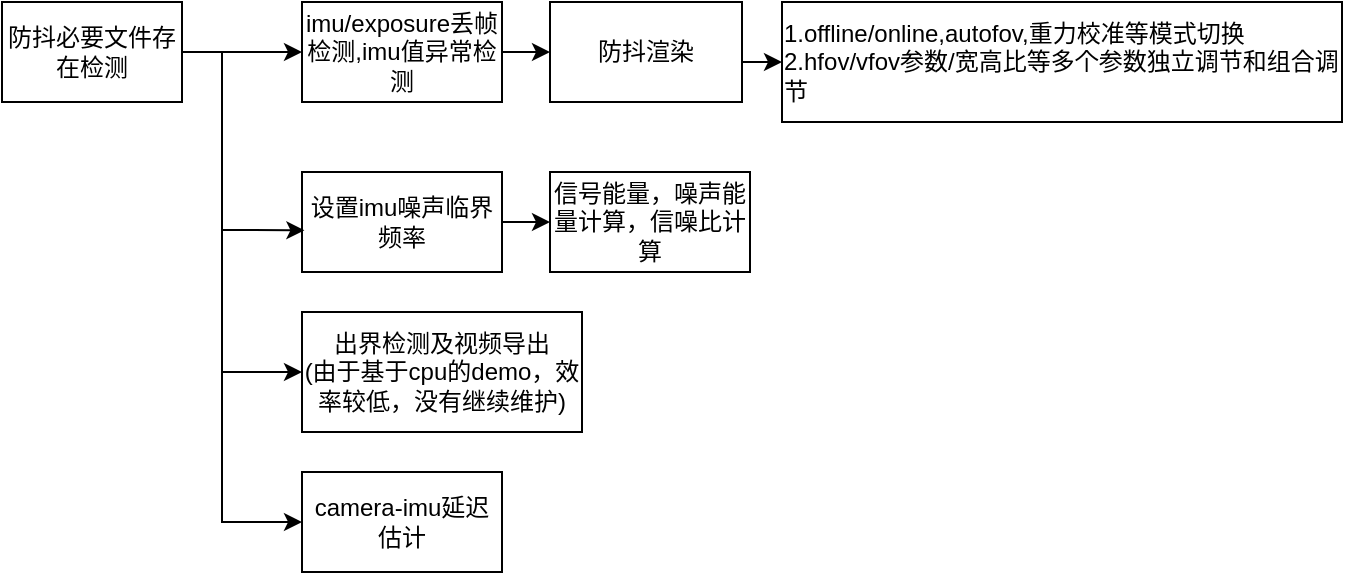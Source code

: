 <mxfile version="16.4.5" type="github">
  <diagram id="7Ata5RO5lJRYupNyB6cd" name="Page-1">
    <mxGraphModel dx="774" dy="453" grid="0" gridSize="10" guides="1" tooltips="1" connect="1" arrows="1" fold="1" page="1" pageScale="1" pageWidth="827" pageHeight="1169" math="0" shadow="0">
      <root>
        <mxCell id="0" />
        <mxCell id="1" parent="0" />
        <mxCell id="CHusvIksEPEJU4cAvi0p-1" value="防抖必要文件存在检测" style="rounded=0;whiteSpace=wrap;html=1;" parent="1" vertex="1">
          <mxGeometry x="50" y="65" width="90" height="50" as="geometry" />
        </mxCell>
        <mxCell id="CHusvIksEPEJU4cAvi0p-2" value="" style="endArrow=classic;html=1;rounded=0;exitX=1;exitY=0.5;exitDx=0;exitDy=0;entryX=0;entryY=0.5;entryDx=0;entryDy=0;" parent="1" source="CHusvIksEPEJU4cAvi0p-1" edge="1" target="CHusvIksEPEJU4cAvi0p-3">
          <mxGeometry width="50" height="50" relative="1" as="geometry">
            <mxPoint x="390" y="430" as="sourcePoint" />
            <mxPoint x="95" y="170" as="targetPoint" />
            <Array as="points" />
          </mxGeometry>
        </mxCell>
        <mxCell id="CHusvIksEPEJU4cAvi0p-3" value="&lt;div&gt;imu/exposure丢帧检测,imu值异常检测&lt;/div&gt;" style="rounded=0;whiteSpace=wrap;html=1;" parent="1" vertex="1">
          <mxGeometry x="200" y="65" width="100" height="50" as="geometry" />
        </mxCell>
        <mxCell id="Qn_3-dmqvA78tIA6TZ19-1" value="&lt;div&gt;防抖渲染&lt;br&gt;&lt;/div&gt;" style="rounded=0;whiteSpace=wrap;html=1;" vertex="1" parent="1">
          <mxGeometry x="324" y="65" width="96" height="50" as="geometry" />
        </mxCell>
        <mxCell id="Qn_3-dmqvA78tIA6TZ19-2" value="" style="endArrow=classic;html=1;rounded=0;entryX=0;entryY=0.5;entryDx=0;entryDy=0;exitX=1;exitY=0.5;exitDx=0;exitDy=0;" edge="1" parent="1" source="CHusvIksEPEJU4cAvi0p-3" target="Qn_3-dmqvA78tIA6TZ19-1">
          <mxGeometry width="50" height="50" relative="1" as="geometry">
            <mxPoint x="95" y="220" as="sourcePoint" />
            <mxPoint x="94.66" y="255.0" as="targetPoint" />
            <Array as="points" />
          </mxGeometry>
        </mxCell>
        <mxCell id="Qn_3-dmqvA78tIA6TZ19-6" value="&lt;div&gt;设置imu噪声临界频率&lt;/div&gt;" style="rounded=0;whiteSpace=wrap;html=1;" vertex="1" parent="1">
          <mxGeometry x="200" y="150" width="100" height="50" as="geometry" />
        </mxCell>
        <mxCell id="Qn_3-dmqvA78tIA6TZ19-7" value="信号能量，噪声能量计算，信噪比计算" style="rounded=0;whiteSpace=wrap;html=1;" vertex="1" parent="1">
          <mxGeometry x="324" y="150" width="100" height="50" as="geometry" />
        </mxCell>
        <mxCell id="Qn_3-dmqvA78tIA6TZ19-8" value="" style="endArrow=classic;html=1;rounded=0;exitX=1;exitY=0.5;exitDx=0;exitDy=0;entryX=0;entryY=0.5;entryDx=0;entryDy=0;" edge="1" parent="1" source="Qn_3-dmqvA78tIA6TZ19-6" target="Qn_3-dmqvA78tIA6TZ19-7">
          <mxGeometry width="50" height="50" relative="1" as="geometry">
            <mxPoint x="360" y="260" as="sourcePoint" />
            <mxPoint x="410" y="210" as="targetPoint" />
          </mxGeometry>
        </mxCell>
        <mxCell id="Qn_3-dmqvA78tIA6TZ19-11" value="&lt;div align=&quot;left&quot;&gt;1.offline/online,autofov,重力校准等模式切换&lt;/div&gt;&lt;div align=&quot;left&quot;&gt;2.hfov/vfov参数/宽高比等多个参数独立调节和组合调节&lt;br&gt;&lt;/div&gt;" style="rounded=0;whiteSpace=wrap;html=1;" vertex="1" parent="1">
          <mxGeometry x="440" y="65" width="280" height="60" as="geometry" />
        </mxCell>
        <mxCell id="Qn_3-dmqvA78tIA6TZ19-12" value="" style="endArrow=classic;html=1;rounded=0;shadow=0;" edge="1" parent="1">
          <mxGeometry width="50" height="50" relative="1" as="geometry">
            <mxPoint x="420" y="95" as="sourcePoint" />
            <mxPoint x="440" y="95" as="targetPoint" />
            <Array as="points" />
          </mxGeometry>
        </mxCell>
        <mxCell id="Qn_3-dmqvA78tIA6TZ19-14" value="" style="endArrow=classic;html=1;rounded=0;entryX=0;entryY=0.5;entryDx=0;entryDy=0;" edge="1" parent="1" target="Qn_3-dmqvA78tIA6TZ19-16">
          <mxGeometry width="50" height="50" relative="1" as="geometry">
            <mxPoint x="160" y="90" as="sourcePoint" />
            <mxPoint x="200" y="240" as="targetPoint" />
            <Array as="points">
              <mxPoint x="160" y="325" />
            </Array>
          </mxGeometry>
        </mxCell>
        <mxCell id="Qn_3-dmqvA78tIA6TZ19-15" value="" style="endArrow=classic;html=1;rounded=0;entryX=0.012;entryY=0.583;entryDx=0;entryDy=0;entryPerimeter=0;" edge="1" parent="1" target="Qn_3-dmqvA78tIA6TZ19-6">
          <mxGeometry width="50" height="50" relative="1" as="geometry">
            <mxPoint x="160" y="179" as="sourcePoint" />
            <mxPoint x="280" y="150" as="targetPoint" />
          </mxGeometry>
        </mxCell>
        <mxCell id="Qn_3-dmqvA78tIA6TZ19-16" value="camera-imu延迟估计" style="rounded=0;whiteSpace=wrap;html=1;" vertex="1" parent="1">
          <mxGeometry x="200" y="300" width="100" height="50" as="geometry" />
        </mxCell>
        <mxCell id="Qn_3-dmqvA78tIA6TZ19-17" value="&lt;div&gt;出界检测及视频导出&lt;/div&gt;&lt;div&gt;(由于基于cpu的demo，效率较低，没有继续维护)&lt;br&gt;&lt;/div&gt;" style="rounded=0;whiteSpace=wrap;html=1;" vertex="1" parent="1">
          <mxGeometry x="200" y="220" width="140" height="60" as="geometry" />
        </mxCell>
        <mxCell id="Qn_3-dmqvA78tIA6TZ19-18" value="" style="endArrow=classic;html=1;rounded=0;entryX=0;entryY=0.5;entryDx=0;entryDy=0;" edge="1" parent="1" target="Qn_3-dmqvA78tIA6TZ19-17">
          <mxGeometry width="50" height="50" relative="1" as="geometry">
            <mxPoint x="160" y="250" as="sourcePoint" />
            <mxPoint x="380" y="130" as="targetPoint" />
          </mxGeometry>
        </mxCell>
      </root>
    </mxGraphModel>
  </diagram>
</mxfile>
